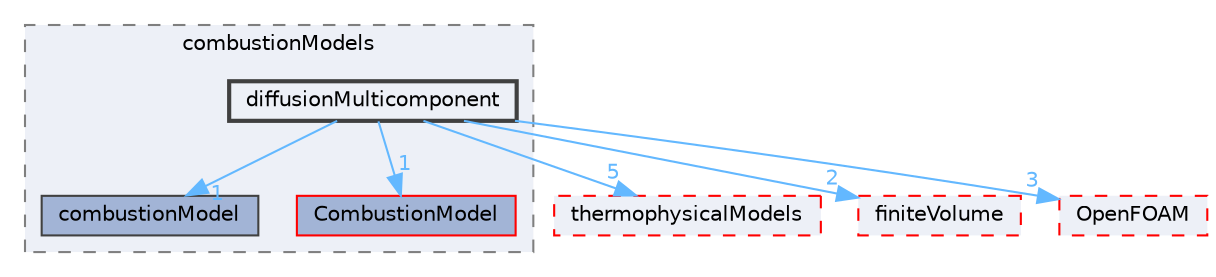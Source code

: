 digraph "src/combustionModels/diffusionMulticomponent"
{
 // LATEX_PDF_SIZE
  bgcolor="transparent";
  edge [fontname=Helvetica,fontsize=10,labelfontname=Helvetica,labelfontsize=10];
  node [fontname=Helvetica,fontsize=10,shape=box,height=0.2,width=0.4];
  compound=true
  subgraph clusterdir_a28bb8a003fe9b05e061f79ecbbcb476 {
    graph [ bgcolor="#edf0f7", pencolor="grey50", label="combustionModels", fontname=Helvetica,fontsize=10 style="filled,dashed", URL="dir_a28bb8a003fe9b05e061f79ecbbcb476.html",tooltip=""]
  dir_cf7b61e9dee2eed7a2c89936088862b3 [label="combustionModel", fillcolor="#a2b4d6", color="grey25", style="filled", URL="dir_cf7b61e9dee2eed7a2c89936088862b3.html",tooltip=""];
  dir_d9a720f22812343abcf69c73f15d7bcf [label="CombustionModel", fillcolor="#a2b4d6", color="red", style="filled", URL="dir_d9a720f22812343abcf69c73f15d7bcf.html",tooltip=""];
  dir_91c2994e3d83fbeaa80e8d8f45e48be4 [label="diffusionMulticomponent", fillcolor="#edf0f7", color="grey25", style="filled,bold", URL="dir_91c2994e3d83fbeaa80e8d8f45e48be4.html",tooltip=""];
  }
  dir_2778d089ec5c4f66810b11f753867003 [label="thermophysicalModels", fillcolor="#edf0f7", color="red", style="filled,dashed", URL="dir_2778d089ec5c4f66810b11f753867003.html",tooltip=""];
  dir_9bd15774b555cf7259a6fa18f99fe99b [label="finiteVolume", fillcolor="#edf0f7", color="red", style="filled,dashed", URL="dir_9bd15774b555cf7259a6fa18f99fe99b.html",tooltip=""];
  dir_c5473ff19b20e6ec4dfe5c310b3778a8 [label="OpenFOAM", fillcolor="#edf0f7", color="red", style="filled,dashed", URL="dir_c5473ff19b20e6ec4dfe5c310b3778a8.html",tooltip=""];
  dir_91c2994e3d83fbeaa80e8d8f45e48be4->dir_2778d089ec5c4f66810b11f753867003 [headlabel="5", labeldistance=1.5 headhref="dir_000931_004022.html" href="dir_000931_004022.html" color="steelblue1" fontcolor="steelblue1"];
  dir_91c2994e3d83fbeaa80e8d8f45e48be4->dir_9bd15774b555cf7259a6fa18f99fe99b [headlabel="2", labeldistance=1.5 headhref="dir_000931_001387.html" href="dir_000931_001387.html" color="steelblue1" fontcolor="steelblue1"];
  dir_91c2994e3d83fbeaa80e8d8f45e48be4->dir_c5473ff19b20e6ec4dfe5c310b3778a8 [headlabel="3", labeldistance=1.5 headhref="dir_000931_002695.html" href="dir_000931_002695.html" color="steelblue1" fontcolor="steelblue1"];
  dir_91c2994e3d83fbeaa80e8d8f45e48be4->dir_cf7b61e9dee2eed7a2c89936088862b3 [headlabel="1", labeldistance=1.5 headhref="dir_000931_000547.html" href="dir_000931_000547.html" color="steelblue1" fontcolor="steelblue1"];
  dir_91c2994e3d83fbeaa80e8d8f45e48be4->dir_d9a720f22812343abcf69c73f15d7bcf [headlabel="1", labeldistance=1.5 headhref="dir_000931_000546.html" href="dir_000931_000546.html" color="steelblue1" fontcolor="steelblue1"];
}
